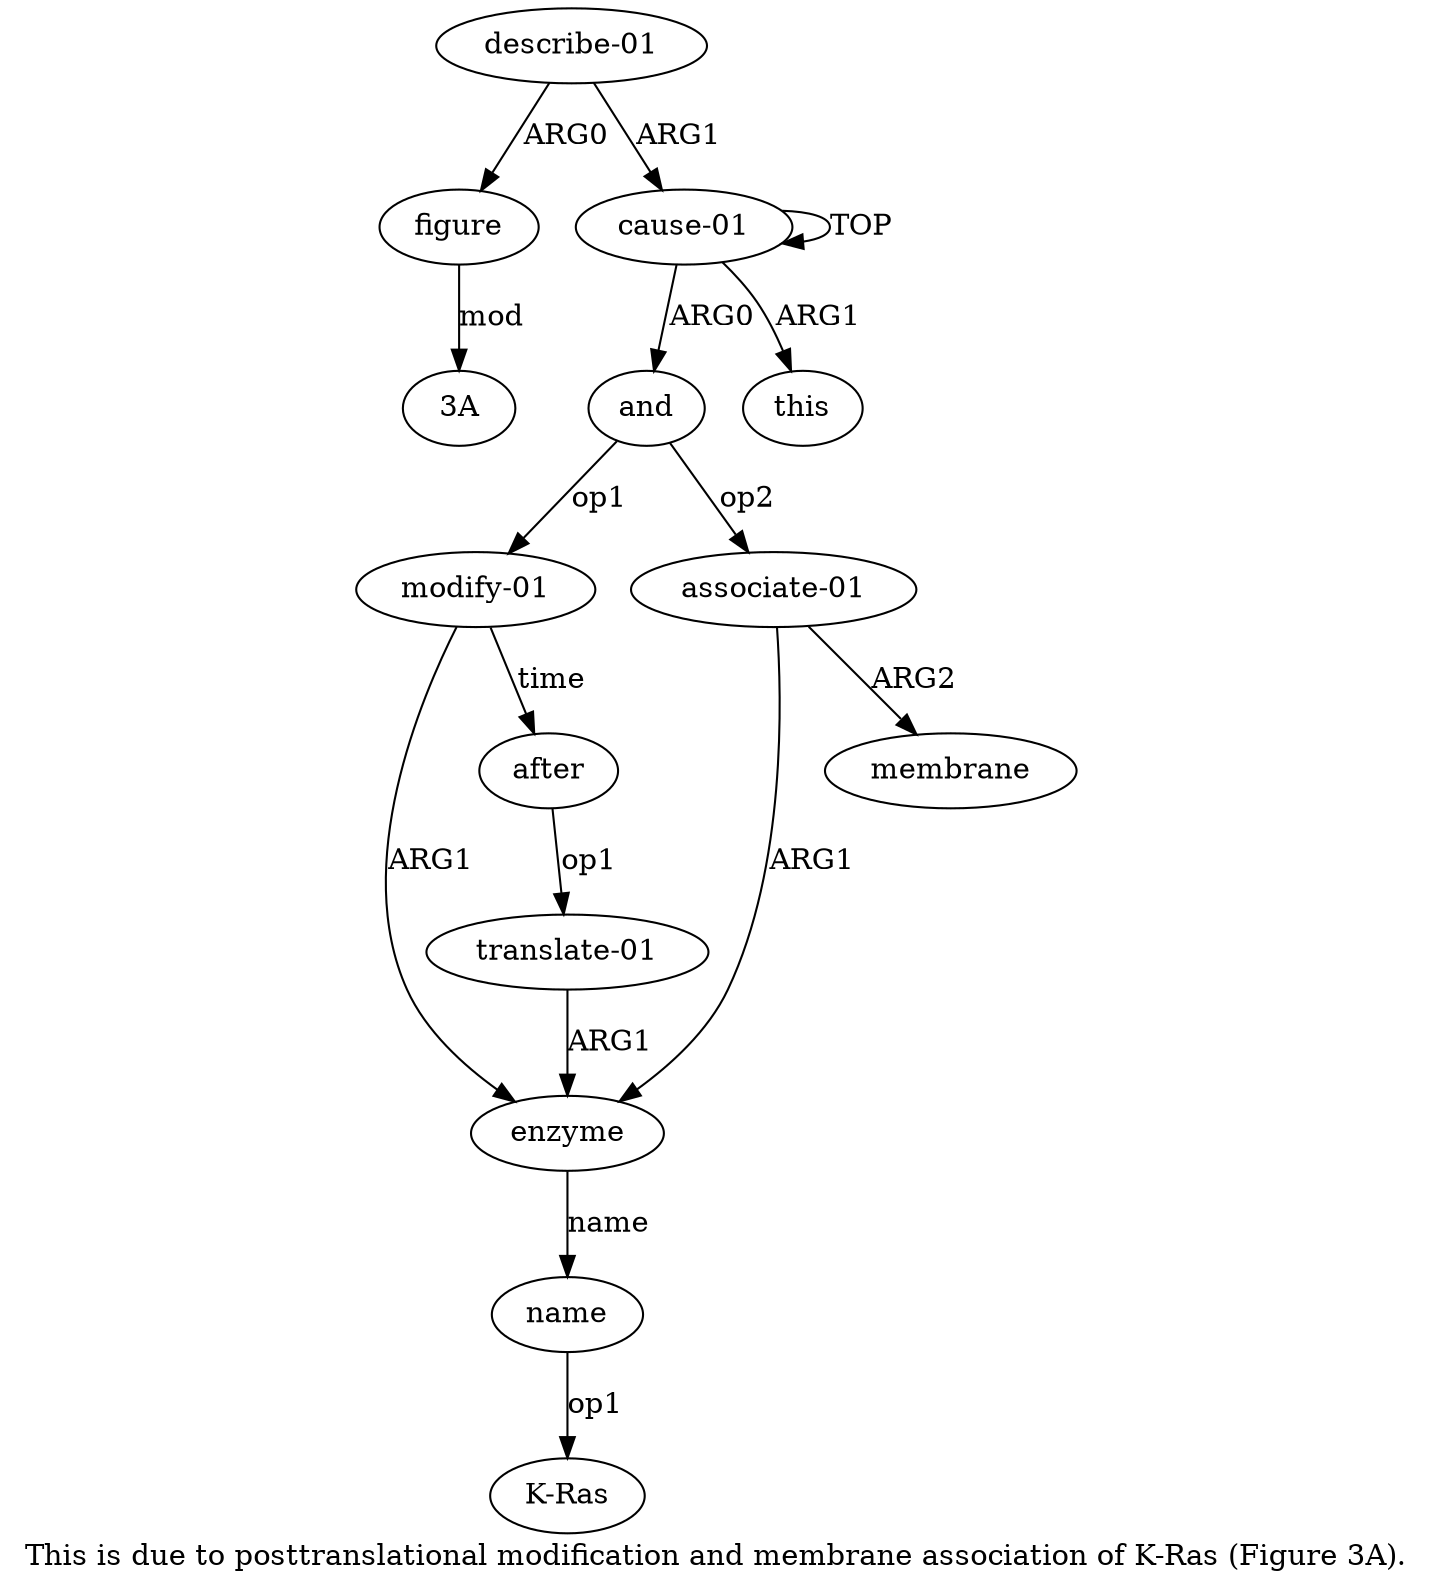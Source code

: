 digraph  {
	graph [label="This is due to posttranslational modification and membrane association of K-Ras (Figure 3A)."];
	node [label="\N"];
	"a11 3A"	 [color=black,
		gold_ind=-1,
		gold_label="3A",
		label="3A",
		test_ind=-1,
		test_label="3A"];
	a11	 [color=black,
		gold_ind=11,
		gold_label=figure,
		label=figure,
		test_ind=11,
		test_label=figure];
	a11 -> "a11 3A" [key=0,
	color=black,
	gold_label=mod,
	label=mod,
	test_label=mod];
a10 [color=black,
	gold_ind=10,
	gold_label="describe-01",
	label="describe-01",
	test_ind=10,
	test_label="describe-01"];
a10 -> a11 [key=0,
color=black,
gold_label=ARG0,
label=ARG0,
test_label=ARG0];
a0 [color=black,
gold_ind=0,
gold_label="cause-01",
label="cause-01",
test_ind=0,
test_label="cause-01"];
a10 -> a0 [key=0,
color=black,
gold_label=ARG1,
label=ARG1,
test_label=ARG1];
"a4 K-Ras" [color=black,
gold_ind=-1,
gold_label="K-Ras",
label="K-Ras",
test_ind=-1,
test_label="K-Ras"];
a1 [color=black,
gold_ind=1,
gold_label=and,
label=and,
test_ind=1,
test_label=and];
a2 [color=black,
gold_ind=2,
gold_label="modify-01",
label="modify-01",
test_ind=2,
test_label="modify-01"];
a1 -> a2 [key=0,
color=black,
gold_label=op1,
label=op1,
test_label=op1];
a7 [color=black,
gold_ind=7,
gold_label="associate-01",
label="associate-01",
test_ind=7,
test_label="associate-01"];
a1 -> a7 [key=0,
color=black,
gold_label=op2,
label=op2,
test_label=op2];
a0 -> a1 [key=0,
color=black,
gold_label=ARG0,
label=ARG0,
test_label=ARG0];
a0 -> a0 [key=0,
color=black,
gold_label=TOP,
label=TOP,
test_label=TOP];
a9 [color=black,
gold_ind=9,
gold_label=this,
label=this,
test_ind=9,
test_label=this];
a0 -> a9 [key=0,
color=black,
gold_label=ARG1,
label=ARG1,
test_label=ARG1];
a3 [color=black,
gold_ind=3,
gold_label=enzyme,
label=enzyme,
test_ind=3,
test_label=enzyme];
a4 [color=black,
gold_ind=4,
gold_label=name,
label=name,
test_ind=4,
test_label=name];
a3 -> a4 [key=0,
color=black,
gold_label=name,
label=name,
test_label=name];
a2 -> a3 [key=0,
color=black,
gold_label=ARG1,
label=ARG1,
test_label=ARG1];
a5 [color=black,
gold_ind=5,
gold_label=after,
label=after,
test_ind=5,
test_label=after];
a2 -> a5 [key=0,
color=black,
gold_label=time,
label=time,
test_label=time];
a6 [color=black,
gold_ind=6,
gold_label="translate-01",
label="translate-01",
test_ind=6,
test_label="translate-01"];
a5 -> a6 [key=0,
color=black,
gold_label=op1,
label=op1,
test_label=op1];
a4 -> "a4 K-Ras" [key=0,
color=black,
gold_label=op1,
label=op1,
test_label=op1];
a7 -> a3 [key=0,
color=black,
gold_label=ARG1,
label=ARG1,
test_label=ARG1];
a8 [color=black,
gold_ind=8,
gold_label=membrane,
label=membrane,
test_ind=8,
test_label=membrane];
a7 -> a8 [key=0,
color=black,
gold_label=ARG2,
label=ARG2,
test_label=ARG2];
a6 -> a3 [key=0,
color=black,
gold_label=ARG1,
label=ARG1,
test_label=ARG1];
}
